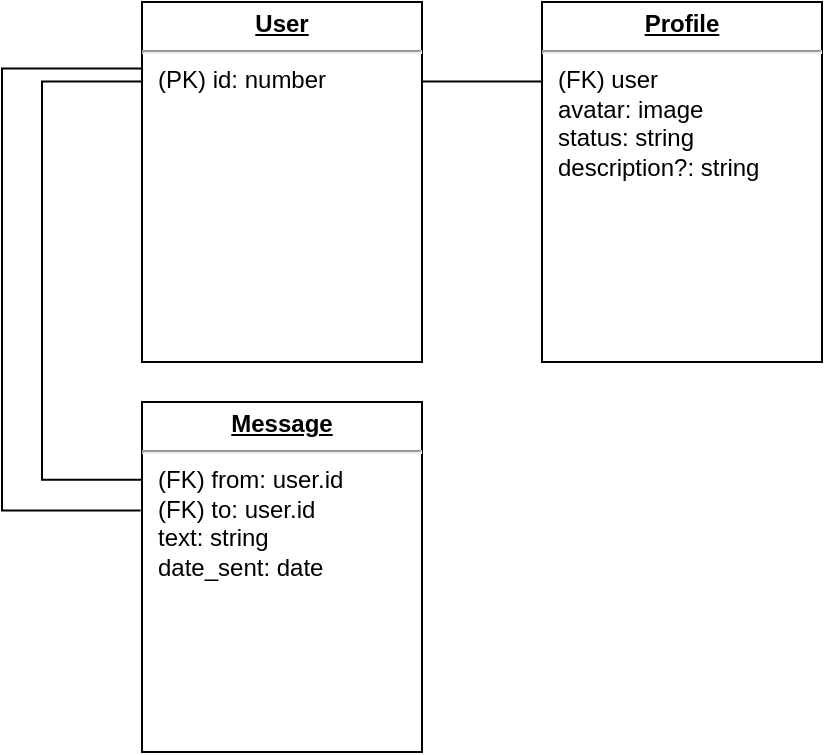 <mxfile version="21.6.9" type="github">
  <diagram name="Page-1" id="a7904f86-f2b4-8e86-fa97-74104820619b">
    <mxGraphModel dx="989" dy="545" grid="1" gridSize="10" guides="1" tooltips="1" connect="1" arrows="1" fold="1" page="1" pageScale="1" pageWidth="1100" pageHeight="850" background="none" math="0" shadow="0">
      <root>
        <mxCell id="0" />
        <mxCell id="1" parent="0" />
        <mxCell id="24794b860abc3c2d-1" value="&lt;p style=&quot;margin: 0px ; margin-top: 4px ; text-align: center ; text-decoration: underline&quot;&gt;&lt;b&gt;User&lt;/b&gt;&lt;/p&gt;&lt;hr&gt;&lt;p style=&quot;margin: 0px ; margin-left: 8px&quot;&gt;(PK) id: number&lt;/p&gt;&lt;p style=&quot;margin: 0px ; margin-left: 8px&quot;&gt;&lt;br&gt;&lt;/p&gt;" style="verticalAlign=top;align=left;overflow=fill;fontSize=12;fontFamily=Helvetica;html=1;rounded=0;shadow=0;comic=0;labelBackgroundColor=none;strokeWidth=1" parent="1" vertex="1">
          <mxGeometry x="80" y="200" width="140" height="180" as="geometry" />
        </mxCell>
        <mxCell id="24794b860abc3c2d-40" style="rounded=0;html=1;entryX=1.007;entryY=0.214;labelBackgroundColor=none;endArrow=none;endFill=0;endSize=8;fontFamily=Verdana;fontSize=12;align=left;edgeStyle=orthogonalEdgeStyle;exitX=0.01;exitY=0.221;exitDx=0;exitDy=0;exitPerimeter=0;entryDx=0;entryDy=0;entryPerimeter=0;" parent="1" source="24794b860abc3c2d-17" target="24794b860abc3c2d-1" edge="1">
          <mxGeometry relative="1" as="geometry">
            <mxPoint x="300" y="270" as="sourcePoint" />
            <mxPoint x="220" y="250" as="targetPoint" />
            <Array as="points">
              <mxPoint x="220" y="240" />
              <mxPoint x="220" y="239" />
            </Array>
          </mxGeometry>
        </mxCell>
        <mxCell id="24794b860abc3c2d-17" value="&lt;p style=&quot;margin: 0px ; margin-top: 4px ; text-align: center ; text-decoration: underline&quot;&gt;&lt;b&gt;Profile&lt;/b&gt;&lt;/p&gt;&lt;hr&gt;&lt;p style=&quot;margin: 0px ; margin-left: 8px&quot;&gt;(FK) user&lt;/p&gt;&lt;p style=&quot;margin: 0px ; margin-left: 8px&quot;&gt;avatar: image&lt;/p&gt;&lt;p style=&quot;margin: 0px ; margin-left: 8px&quot;&gt;status: string&lt;/p&gt;&lt;p style=&quot;margin: 0px ; margin-left: 8px&quot;&gt;description?: string&lt;/p&gt;&lt;p style=&quot;margin: 0px ; margin-left: 8px&quot;&gt;&lt;br&gt;&lt;/p&gt;&lt;p style=&quot;margin: 0px ; margin-left: 8px&quot;&gt;&lt;br&gt;&lt;/p&gt;" style="verticalAlign=top;align=left;overflow=fill;fontSize=12;fontFamily=Helvetica;html=1;rounded=0;shadow=0;comic=0;labelBackgroundColor=none;strokeWidth=1" parent="1" vertex="1">
          <mxGeometry x="280" y="200" width="140" height="180" as="geometry" />
        </mxCell>
        <mxCell id="24794b860abc3c2d-19" value="&lt;p style=&quot;margin: 0px ; margin-top: 4px ; text-align: center ; text-decoration: underline&quot;&gt;&lt;b&gt;Message&lt;/b&gt;&lt;/p&gt;&lt;hr&gt;&lt;p style=&quot;margin: 0px ; margin-left: 8px&quot;&gt;(FK) from: user.id&lt;/p&gt;&lt;p style=&quot;margin: 0px ; margin-left: 8px&quot;&gt;(FK) to: user.id&lt;/p&gt;&lt;p style=&quot;margin: 0px ; margin-left: 8px&quot;&gt;text: string&lt;/p&gt;&lt;p style=&quot;margin: 0px ; margin-left: 8px&quot;&gt;date_sent: date&lt;/p&gt;" style="verticalAlign=top;align=left;overflow=fill;fontSize=12;fontFamily=Helvetica;html=1;rounded=0;shadow=0;comic=0;labelBackgroundColor=none;strokeWidth=1" parent="1" vertex="1">
          <mxGeometry x="80" y="400" width="140" height="175" as="geometry" />
        </mxCell>
        <mxCell id="ZwB8tyDFDhBCIo2r3k66-16" value="" style="orthogonalLoop=1;jettySize=auto;html=1;rounded=0;targetPerimeterSpacing=0;strokeColor=default;endArrow=none;endFill=0;edgeStyle=elbowEdgeStyle;entryX=-0.003;entryY=0.222;entryDx=0;entryDy=0;entryPerimeter=0;exitX=0;exitY=0.221;exitDx=0;exitDy=0;exitPerimeter=0;" edge="1" parent="1" source="24794b860abc3c2d-1" target="24794b860abc3c2d-19">
          <mxGeometry width="80" relative="1" as="geometry">
            <mxPoint x="50" y="240" as="sourcePoint" />
            <mxPoint x="80" y="455" as="targetPoint" />
            <Array as="points">
              <mxPoint x="30" y="345" />
            </Array>
          </mxGeometry>
        </mxCell>
        <mxCell id="ZwB8tyDFDhBCIo2r3k66-17" value="" style="orthogonalLoop=1;jettySize=auto;html=1;rounded=0;targetPerimeterSpacing=0;strokeColor=default;endArrow=none;endFill=0;edgeStyle=elbowEdgeStyle;entryX=-0.005;entryY=0.31;entryDx=0;entryDy=0;entryPerimeter=0;exitX=-0.003;exitY=0.185;exitDx=0;exitDy=0;exitPerimeter=0;" edge="1" parent="1" source="24794b860abc3c2d-1" target="24794b860abc3c2d-19">
          <mxGeometry width="80" relative="1" as="geometry">
            <mxPoint x="79" y="230" as="sourcePoint" />
            <mxPoint x="90" y="465" as="targetPoint" />
            <Array as="points">
              <mxPoint x="10" y="370" />
            </Array>
          </mxGeometry>
        </mxCell>
      </root>
    </mxGraphModel>
  </diagram>
</mxfile>
